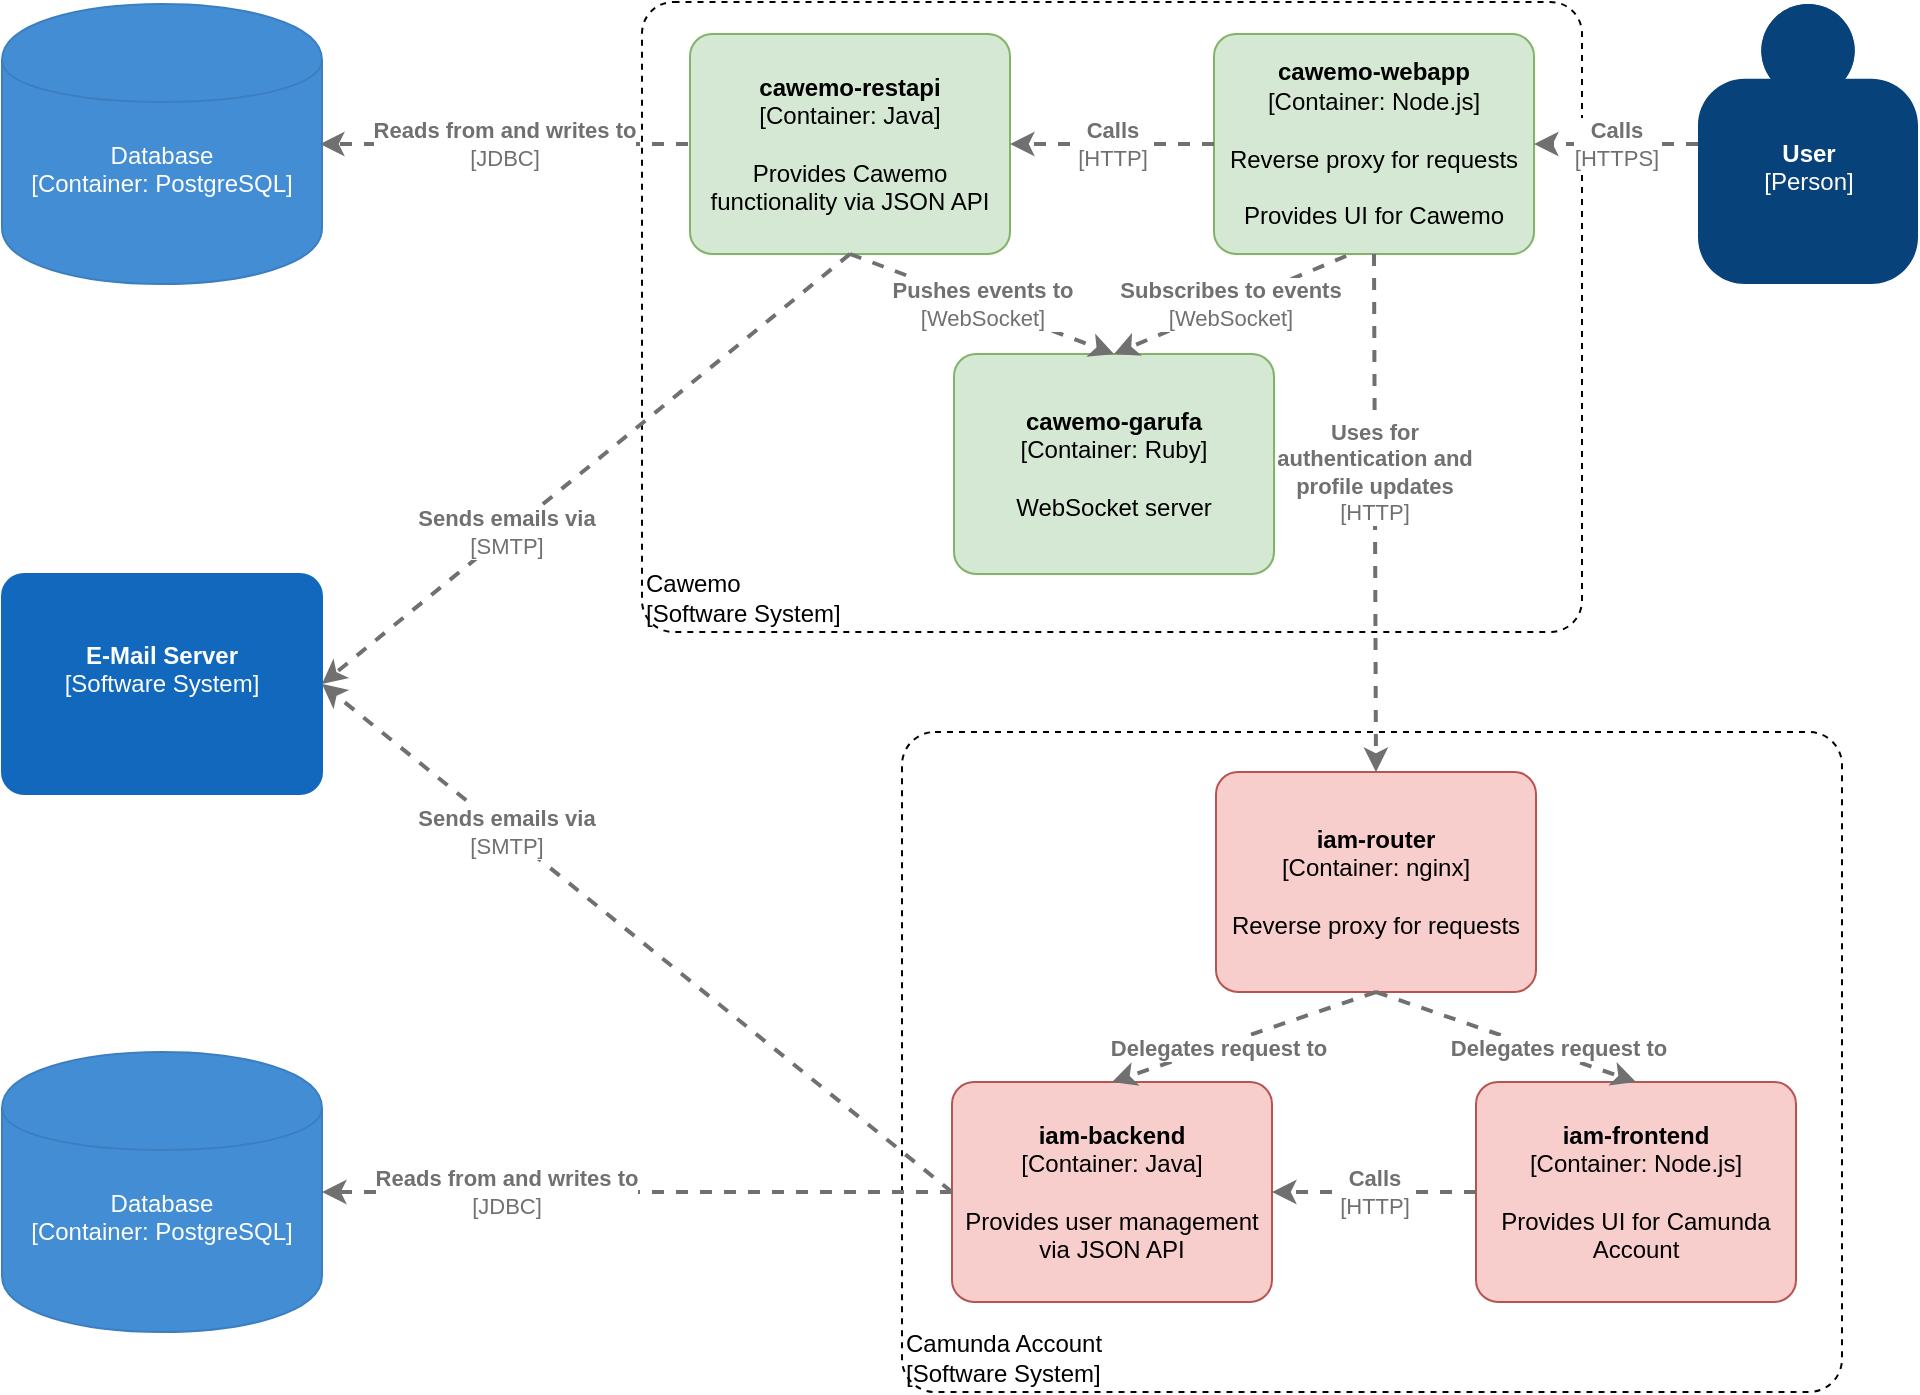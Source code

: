 <mxfile version="14.5.8"><diagram id="ZjoxZ3kA0_uSI05zC5Ln" name="Page-1"><mxGraphModel dx="946" dy="575" grid="1" gridSize="10" guides="1" tooltips="1" connect="1" arrows="1" fold="1" page="1" pageScale="1" pageWidth="3300" pageHeight="4681" math="0" shadow="0"><root><mxCell id="0"/><mxCell id="1" parent="0"/><object c4Type="Database" c4Technology="PostgreSQL" c4Description="" label="%c4Type%&lt;div&gt;[Container:&amp;nbsp;%c4Technology%]&lt;/div&gt;&lt;br&gt;&lt;div&gt;%c4Description%&lt;/div&gt;" placeholders="1" id="iIgTDWA60vKx-B8rZF8O-1"><mxCell style="shape=cylinder;whiteSpace=wrap;html=1;boundedLbl=1;labelBackgroundColor=none;fillColor=#438DD5;fontSize=12;fontColor=#ffffff;align=center;strokeColor=#3C7FC0;metaEdit=1;points=[[0.5,0,0],[1,0.25,0],[1,0.5,0],[1,0.75,0],[0.5,1,0],[0,0.75,0],[0,0.5,0],[0,0.25,0]];metaData={&quot;c4Type&quot;:{&quot;editable&quot;:false}};" vertex="1" parent="1"><mxGeometry x="460" y="181" width="160" height="140" as="geometry"/></mxCell></object><object placeholders="1" c4Type="Relationship" c4Technology="JDBC" c4Description="Reads from and writes to" label="&lt;div style=&quot;text-align: left&quot;&gt;&lt;div style=&quot;text-align: center&quot;&gt;&lt;b&gt;%c4Description%&lt;/b&gt;&lt;/div&gt;&lt;div style=&quot;text-align: center&quot;&gt;[%c4Technology%]&lt;/div&gt;&lt;/div&gt;" id="iIgTDWA60vKx-B8rZF8O-2"><mxCell style="edgeStyle=none;html=1;jettySize=auto;orthogonalLoop=1;strokeColor=#707070;strokeWidth=2;fontColor=#707070;jumpStyle=none;dashed=1;metaEdit=1;metaData={&quot;c4Type&quot;:{&quot;editable&quot;:false}};exitX=0;exitY=0.5;exitDx=0;exitDy=0;exitPerimeter=0;entryX=1;entryY=0.5;entryDx=0;entryDy=0;entryPerimeter=0;labelBackgroundColor=#ffffff;" edge="1" parent="1"><mxGeometry width="160" relative="1" as="geometry"><mxPoint x="803" y="251" as="sourcePoint"/><mxPoint x="619" y="251" as="targetPoint"/></mxGeometry></mxCell></object><object placeholders="1" c4Type="Database" c4Technology="PostgreSQL" c4Description="" label="%c4Type%&lt;div&gt;[Container:&amp;nbsp;%c4Technology%]&lt;/div&gt;&lt;br&gt;&lt;div&gt;%c4Description%&lt;/div&gt;" id="iIgTDWA60vKx-B8rZF8O-3"><mxCell style="shape=cylinder;whiteSpace=wrap;html=1;boundedLbl=1;labelBackgroundColor=none;fillColor=#438DD5;fontSize=12;fontColor=#ffffff;align=center;strokeColor=#3C7FC0;metaEdit=1;points=[[0.5,0,0],[1,0.25,0],[1,0.5,0],[1,0.75,0],[0.5,1,0],[0,0.75,0],[0,0.5,0],[0,0.25,0]];metaData={&quot;c4Type&quot;:{&quot;editable&quot;:false}};" vertex="1" parent="1"><mxGeometry x="460" y="705" width="160" height="140" as="geometry"/></mxCell></object><object placeholders="1" c4Name="E-Mail Server" c4Type="Software System" c4Description="" label="&lt;b&gt;%c4Name%&lt;/b&gt;&lt;div&gt;[%c4Type%]&lt;/div&gt;&lt;br&gt;&lt;div&gt;%c4Description%&lt;/div&gt;" id="iIgTDWA60vKx-B8rZF8O-4"><mxCell style="rounded=1;whiteSpace=wrap;html=1;labelBackgroundColor=none;fillColor=#1168BD;fontColor=#ffffff;align=center;arcSize=10;strokeColor=#1168BD;metaEdit=1;metaData={&quot;c4Type&quot;:{&quot;editable&quot;:false}};points=[[0.25,0,0],[0.5,0,0],[0.75,0,0],[1,0.25,0],[1,0.5,0],[1,0.75,0],[0.75,1,0],[0.5,1,0],[0.25,1,0],[0,0.75,0],[0,0.5,0],[0,0.25,0]];" vertex="1" parent="1"><mxGeometry x="460" y="466" width="160" height="110.0" as="geometry"/></mxCell></object><object placeholders="1" c4Name="Cawemo" c4Type="ExecutionEnvironment" c4Application="Software System" label="&lt;div style=&quot;text-align: left&quot;&gt;%c4Name%&lt;/div&gt;&lt;div style=&quot;text-align: left&quot;&gt;[%c4Application%]&lt;/div&gt;" id="iIgTDWA60vKx-B8rZF8O-5"><mxCell style="rounded=1;whiteSpace=wrap;html=1;labelBackgroundColor=none;fontColor=#000000;align=left;arcSize=5;strokeColor=#000000;verticalAlign=bottom;metaEdit=1;metaData={&quot;c4Type&quot;:{&quot;editable&quot;:false}};points=[[0.25,0,0],[0.5,0,0],[0.75,0,0],[1,0.25,0],[1,0.5,0],[1,0.75,0],[0.75,1,0],[0.5,1,0],[0.25,1,0],[0,0.75,0],[0,0.5,0],[0,0.25,0]];dashed=1;fillColor=none;" vertex="1" parent="1"><mxGeometry x="780" y="180" width="470" height="315" as="geometry"/></mxCell></object><object placeholders="1" c4Name="cawemo-restapi" c4Type="Container" c4Technology="Java" c4Description="Provides Cawemo functionality via JSON API" label="&lt;b&gt;%c4Name%&lt;/b&gt;&lt;div&gt;[%c4Type%: %c4Technology%]&lt;/div&gt;&lt;br&gt;&lt;div&gt;%c4Description%&lt;/div&gt;" id="iIgTDWA60vKx-B8rZF8O-6"><mxCell style="whiteSpace=wrap;html=1;labelBackgroundColor=none;fillColor=#d5e8d4;align=center;arcSize=10;strokeColor=#82b366;metaEdit=1;metaData={&quot;c4Type&quot;:{&quot;editable&quot;:false}};points=[[0.25,0,0],[0.5,0,0],[0.75,0,0],[1,0.25,0],[1,0.5,0],[1,0.75,0],[0.75,1,0],[0.5,1,0],[0.25,1,0],[0,0.75,0],[0,0.5,0],[0,0.25,0]];rounded=1;" vertex="1" parent="1"><mxGeometry x="804" y="196" width="160" height="110.0" as="geometry"/></mxCell></object><object placeholders="1" c4Name="cawemo-webapp" c4Type="Container" c4Technology="Node.js" c4Description="Reverse proxy for requests&#xA;&#xA;Provides UI for Cawemo" label="&lt;b&gt;%c4Name%&lt;/b&gt;&lt;div&gt;[%c4Type%: %c4Technology%]&lt;/div&gt;&lt;br&gt;&lt;div&gt;%c4Description%&lt;/div&gt;" id="iIgTDWA60vKx-B8rZF8O-7"><mxCell style="whiteSpace=wrap;html=1;labelBackgroundColor=none;fillColor=#d5e8d4;align=center;arcSize=10;strokeColor=#82b366;metaEdit=1;metaData={&quot;c4Type&quot;:{&quot;editable&quot;:false}};points=[[0.25,0,0],[0.5,0,0],[0.75,0,0],[1,0.25,0],[1,0.5,0],[1,0.75,0],[0.75,1,0],[0.5,1,0],[0.25,1,0],[0,0.75,0],[0,0.5,0],[0,0.25,0]];rounded=1;" vertex="1" parent="1"><mxGeometry x="1066" y="196" width="160" height="110.0" as="geometry"/></mxCell></object><object placeholders="1" c4Name="cawemo-garufa" c4Type="Container" c4Technology="Ruby" c4Description="WebSocket server" label="&lt;b&gt;%c4Name%&lt;/b&gt;&lt;div&gt;[%c4Type%: %c4Technology%]&lt;/div&gt;&lt;br&gt;&lt;div&gt;%c4Description%&lt;/div&gt;" id="iIgTDWA60vKx-B8rZF8O-8"><mxCell style="whiteSpace=wrap;html=1;labelBackgroundColor=none;fillColor=#d5e8d4;align=center;arcSize=10;strokeColor=#82b366;metaEdit=1;metaData={&quot;c4Type&quot;:{&quot;editable&quot;:false}};points=[[0.25,0,0],[0.5,0,0],[0.75,0,0],[1,0.25,0],[1,0.5,0],[1,0.75,0],[0.75,1,0],[0.5,1,0],[0.25,1,0],[0,0.75,0],[0,0.5,0],[0,0.25,0]];rounded=1;" vertex="1" parent="1"><mxGeometry x="936" y="356" width="160" height="110.0" as="geometry"/></mxCell></object><object placeholders="1" c4Type="Relationship" c4Technology="WebSocket" c4Description="Pushes events to" label="&lt;div style=&quot;text-align: left&quot;&gt;&lt;div style=&quot;text-align: center&quot;&gt;&lt;b&gt;%c4Description%&lt;/b&gt;&lt;/div&gt;&lt;div style=&quot;text-align: center&quot;&gt;[%c4Technology%]&lt;/div&gt;&lt;/div&gt;" id="iIgTDWA60vKx-B8rZF8O-9"><mxCell style="edgeStyle=none;html=1;entryX=0.5;entryY=0;jettySize=auto;orthogonalLoop=1;strokeColor=#707070;strokeWidth=2;fontColor=#707070;jumpStyle=none;dashed=1;metaEdit=1;metaData={&quot;c4Type&quot;:{&quot;editable&quot;:false}};exitX=0.5;exitY=1;exitDx=0;exitDy=0;exitPerimeter=0;entryDx=0;entryDy=0;entryPerimeter=0;" edge="1" parent="1" source="iIgTDWA60vKx-B8rZF8O-6" target="iIgTDWA60vKx-B8rZF8O-8"><mxGeometry x="780" y="180" width="160" as="geometry"><mxPoint x="958" y="356" as="sourcePoint"/><mxPoint x="1118" y="356" as="targetPoint"/></mxGeometry></mxCell></object><object placeholders="1" c4Type="Relationship" c4Technology="HTTP" c4Description="Calls" label="&lt;div style=&quot;text-align: left&quot;&gt;&lt;div style=&quot;text-align: center&quot;&gt;&lt;b&gt;%c4Description%&lt;/b&gt;&lt;/div&gt;&lt;div style=&quot;text-align: center&quot;&gt;[%c4Technology%]&lt;/div&gt;&lt;/div&gt;" id="iIgTDWA60vKx-B8rZF8O-10"><mxCell style="edgeStyle=none;html=1;entryX=1;entryY=0.5;jettySize=auto;orthogonalLoop=1;strokeColor=#707070;strokeWidth=2;fontColor=#707070;jumpStyle=none;dashed=1;metaEdit=1;metaData={&quot;c4Type&quot;:{&quot;editable&quot;:false}};exitX=0;exitY=0.5;exitDx=0;exitDy=0;exitPerimeter=0;entryDx=0;entryDy=0;entryPerimeter=0;" edge="1" parent="1" source="iIgTDWA60vKx-B8rZF8O-7" target="iIgTDWA60vKx-B8rZF8O-6"><mxGeometry x="780" y="180" width="160" as="geometry"><mxPoint x="668" y="266" as="sourcePoint"/><mxPoint x="828" y="266" as="targetPoint"/></mxGeometry></mxCell></object><object placeholders="1" c4Type="Relationship" c4Technology="WebSocket" c4Description="Subscribes to events" label="&lt;div style=&quot;text-align: left&quot;&gt;&lt;div style=&quot;text-align: center&quot;&gt;&lt;b&gt;%c4Description%&lt;/b&gt;&lt;/div&gt;&lt;div style=&quot;text-align: center&quot;&gt;[%c4Technology%]&lt;/div&gt;&lt;/div&gt;" id="iIgTDWA60vKx-B8rZF8O-11"><mxCell style="edgeStyle=none;html=1;entryX=0.5;entryY=0;jettySize=auto;orthogonalLoop=1;strokeColor=#707070;strokeWidth=2;fontColor=#707070;jumpStyle=none;dashed=1;metaEdit=1;metaData={&quot;c4Type&quot;:{&quot;editable&quot;:false}};exitX=0.413;exitY=1.009;exitDx=0;exitDy=0;exitPerimeter=0;entryDx=0;entryDy=0;entryPerimeter=0;" edge="1" parent="1" source="iIgTDWA60vKx-B8rZF8O-7" target="iIgTDWA60vKx-B8rZF8O-8"><mxGeometry x="780" y="180" width="160" as="geometry"><mxPoint x="968" y="296" as="sourcePoint"/><mxPoint x="1128" y="296" as="targetPoint"/></mxGeometry></mxCell></object><object placeholders="1" c4Name="Camunda Account" c4Type="ExecutionEnvironment" c4Application="Software System" label="&lt;div style=&quot;text-align: left&quot;&gt;%c4Name%&lt;/div&gt;&lt;div style=&quot;text-align: left&quot;&gt;[%c4Application%]&lt;/div&gt;" id="iIgTDWA60vKx-B8rZF8O-12"><mxCell style="rounded=1;whiteSpace=wrap;html=1;labelBackgroundColor=none;fontColor=#000000;align=left;arcSize=5;strokeColor=#000000;verticalAlign=bottom;metaEdit=1;metaData={&quot;c4Type&quot;:{&quot;editable&quot;:false}};points=[[0.25,0,0],[0.5,0,0],[0.75,0,0],[1,0.25,0],[1,0.5,0],[1,0.75,0],[0.75,1,0],[0.5,1,0],[0.25,1,0],[0,0.75,0],[0,0.5,0],[0,0.25,0]];dashed=1;fillColor=none;" vertex="1" parent="1"><mxGeometry x="910" y="545" width="470" height="330" as="geometry"/></mxCell></object><object placeholders="1" c4Name="iam-frontend" c4Type="Container" c4Technology="Node.js" c4Description="Provides UI for Camunda Account" label="&lt;b&gt;%c4Name%&lt;/b&gt;&lt;div&gt;[%c4Type%: %c4Technology%]&lt;/div&gt;&lt;br&gt;&lt;div&gt;%c4Description%&lt;/div&gt;" id="iIgTDWA60vKx-B8rZF8O-13"><mxCell style="whiteSpace=wrap;html=1;labelBackgroundColor=none;fillColor=#f8cecc;align=center;arcSize=10;strokeColor=#b85450;metaEdit=1;metaData={&quot;c4Type&quot;:{&quot;editable&quot;:false}};points=[[0.25,0,0],[0.5,0,0],[0.75,0,0],[1,0.25,0],[1,0.5,0],[1,0.75,0],[0.75,1,0],[0.5,1,0],[0.25,1,0],[0,0.75,0],[0,0.5,0],[0,0.25,0]];rounded=1;" vertex="1" parent="1"><mxGeometry x="1197" y="720" width="160" height="110.0" as="geometry"/></mxCell></object><object placeholders="1" c4Name="iam-backend" c4Type="Container" c4Technology="Java" c4Description="Provides user management via JSON API" label="&lt;b&gt;%c4Name%&lt;/b&gt;&lt;div&gt;[%c4Type%: %c4Technology%]&lt;/div&gt;&lt;br&gt;&lt;div&gt;%c4Description%&lt;/div&gt;" id="iIgTDWA60vKx-B8rZF8O-14"><mxCell style="whiteSpace=wrap;html=1;labelBackgroundColor=none;fillColor=#f8cecc;align=center;arcSize=10;strokeColor=#b85450;metaEdit=1;metaData={&quot;c4Type&quot;:{&quot;editable&quot;:false}};points=[[0.25,0,0],[0.5,0,0],[0.75,0,0],[1,0.25,0],[1,0.5,0],[1,0.75,0],[0.75,1,0],[0.5,1,0],[0.25,1,0],[0,0.75,0],[0,0.5,0],[0,0.25,0]];rounded=1;" vertex="1" parent="1"><mxGeometry x="935" y="720" width="160" height="110.0" as="geometry"/></mxCell></object><object placeholders="1" c4Name="iam-router" c4Type="Container" c4Technology="nginx" c4Description="Reverse proxy for requests" label="&lt;b&gt;%c4Name%&lt;/b&gt;&lt;div&gt;[%c4Type%: %c4Technology%]&lt;/div&gt;&lt;br&gt;&lt;div&gt;%c4Description%&lt;/div&gt;" id="iIgTDWA60vKx-B8rZF8O-15"><mxCell style="whiteSpace=wrap;html=1;labelBackgroundColor=none;fillColor=#f8cecc;align=center;arcSize=10;strokeColor=#b85450;metaEdit=1;metaData={&quot;c4Type&quot;:{&quot;editable&quot;:false}};points=[[0.25,0,0],[0.5,0,0],[0.75,0,0],[1,0.25,0],[1,0.5,0],[1,0.75,0],[0.75,1,0],[0.5,1,0],[0.25,1,0],[0,0.75,0],[0,0.5,0],[0,0.25,0]];rounded=1;" vertex="1" parent="1"><mxGeometry x="1067" y="565" width="160" height="110.0" as="geometry"/></mxCell></object><object placeholders="1" c4Type="Relationship" c4Technology="HTTP" c4Description="Calls" label="&lt;div style=&quot;text-align: left&quot;&gt;&lt;div style=&quot;text-align: center&quot;&gt;&lt;b&gt;%c4Description%&lt;/b&gt;&lt;/div&gt;&lt;div style=&quot;text-align: center&quot;&gt;[%c4Technology%]&lt;/div&gt;&lt;/div&gt;" id="iIgTDWA60vKx-B8rZF8O-16"><mxCell style="edgeStyle=none;rounded=0;html=1;jettySize=auto;orthogonalLoop=1;strokeColor=#707070;strokeWidth=2;fontColor=#707070;jumpStyle=none;dashed=1;metaEdit=1;metaData={&quot;c4Type&quot;:{&quot;editable&quot;:false}};exitX=0;exitY=0.5;exitDx=0;exitDy=0;exitPerimeter=0;" edge="1" parent="1" source="iIgTDWA60vKx-B8rZF8O-13" target="iIgTDWA60vKx-B8rZF8O-14"><mxGeometry x="910" y="545" width="160" as="geometry"><mxPoint x="900" y="630" as="sourcePoint"/><mxPoint x="1060" y="630" as="targetPoint"/></mxGeometry></mxCell></object><object placeholders="1" c4Type="Relationship" c4Technology="SMTP" c4Description="Sends emails via" label="&lt;div style=&quot;text-align: left&quot;&gt;&lt;div style=&quot;text-align: center&quot;&gt;&lt;b&gt;%c4Description%&lt;/b&gt;&lt;/div&gt;&lt;div style=&quot;text-align: center&quot;&gt;[%c4Technology%]&lt;/div&gt;&lt;/div&gt;" id="iIgTDWA60vKx-B8rZF8O-17"><mxCell style="edgeStyle=none;rounded=0;html=1;entryX=1;entryY=0.5;jettySize=auto;orthogonalLoop=1;strokeColor=#707070;strokeWidth=2;fontColor=#707070;jumpStyle=none;dashed=1;metaEdit=1;metaData={&quot;c4Type&quot;:{&quot;editable&quot;:false}};labelBackgroundColor=#ffffff;exitX=0;exitY=0.5;exitDx=0;exitDy=0;exitPerimeter=0;entryDx=0;entryDy=0;entryPerimeter=0;" edge="1" parent="1" source="iIgTDWA60vKx-B8rZF8O-14" target="iIgTDWA60vKx-B8rZF8O-4"><mxGeometry x="0.416" width="160" relative="1" as="geometry"><mxPoint x="750" y="655" as="sourcePoint"/><mxPoint x="620" y="530" as="targetPoint"/><mxPoint as="offset"/></mxGeometry></mxCell></object><object placeholders="1" c4Type="Relationship" c4Technology="JDBC" c4Description="Reads from and writes to" label="&lt;div style=&quot;text-align: left&quot;&gt;&lt;div style=&quot;text-align: center&quot;&gt;&lt;b&gt;%c4Description%&lt;/b&gt;&lt;/div&gt;&lt;div style=&quot;text-align: center&quot;&gt;[%c4Technology%]&lt;/div&gt;&lt;/div&gt;" id="iIgTDWA60vKx-B8rZF8O-18"><mxCell style="edgeStyle=none;rounded=0;html=1;jettySize=auto;orthogonalLoop=1;strokeColor=#707070;strokeWidth=2;fontColor=#707070;jumpStyle=none;dashed=1;metaEdit=1;metaData={&quot;c4Type&quot;:{&quot;editable&quot;:false}};exitX=0;exitY=0.5;exitDx=0;exitDy=0;exitPerimeter=0;entryX=1;entryY=0.5;entryDx=0;entryDy=0;entryPerimeter=0;labelBackgroundColor=#ffffff;" edge="1" parent="1" source="iIgTDWA60vKx-B8rZF8O-14" target="iIgTDWA60vKx-B8rZF8O-3"><mxGeometry x="0.416" width="160" relative="1" as="geometry"><mxPoint x="800" y="810" as="sourcePoint"/><mxPoint x="780" y="775" as="targetPoint"/><Array as="points"/><mxPoint as="offset"/></mxGeometry></mxCell></object><object placeholders="1" c4Type="Relationship" c4Technology="SMTP" c4Description="Sends emails via" label="&lt;div style=&quot;text-align: left&quot;&gt;&lt;div style=&quot;text-align: center&quot;&gt;&lt;b&gt;%c4Description%&lt;/b&gt;&lt;/div&gt;&lt;div style=&quot;text-align: center&quot;&gt;[%c4Technology%]&lt;/div&gt;&lt;/div&gt;" id="iIgTDWA60vKx-B8rZF8O-19"><mxCell style="edgeStyle=none;rounded=0;html=1;entryX=1;entryY=0.5;jettySize=auto;orthogonalLoop=1;strokeColor=#707070;strokeWidth=2;fontColor=#707070;jumpStyle=none;dashed=1;metaEdit=1;metaData={&quot;c4Type&quot;:{&quot;editable&quot;:false}};labelBackgroundColor=#ffffff;entryDx=0;entryDy=0;entryPerimeter=0;exitX=0.5;exitY=1;exitDx=0;exitDy=0;exitPerimeter=0;" edge="1" parent="1" source="iIgTDWA60vKx-B8rZF8O-6" target="iIgTDWA60vKx-B8rZF8O-4"><mxGeometry x="0.298" y="-1" width="160" relative="1" as="geometry"><mxPoint x="850" y="525" as="sourcePoint"/><mxPoint x="620" y="530" as="targetPoint"/><mxPoint as="offset"/></mxGeometry></mxCell></object><object placeholders="1" c4Type="Relationship" c4Technology="HTTP" c4Description="Uses for &#xA;authentication and&#xA;profile updates" label="&lt;div style=&quot;text-align: left&quot;&gt;&lt;div style=&quot;text-align: center&quot;&gt;&lt;b&gt;%c4Description%&lt;/b&gt;&lt;/div&gt;&lt;div style=&quot;text-align: center&quot;&gt;[%c4Technology%]&lt;/div&gt;&lt;/div&gt;" id="iIgTDWA60vKx-B8rZF8O-20"><mxCell style="edgeStyle=none;rounded=0;html=1;jettySize=auto;orthogonalLoop=1;strokeColor=#707070;strokeWidth=2;fontColor=#707070;jumpStyle=none;dashed=1;metaEdit=1;metaData={&quot;c4Type&quot;:{&quot;editable&quot;:false}};exitX=0.5;exitY=1;exitDx=0;exitDy=0;exitPerimeter=0;entryX=0.5;entryY=0;entryDx=0;entryDy=0;entryPerimeter=0;labelBackgroundColor=#ffffff;" edge="1" parent="1" source="iIgTDWA60vKx-B8rZF8O-7" target="iIgTDWA60vKx-B8rZF8O-15"><mxGeometry x="-0.158" width="160" relative="1" as="geometry"><mxPoint x="980" y="540" as="sourcePoint"/><mxPoint x="1320" y="530" as="targetPoint"/><mxPoint as="offset"/></mxGeometry></mxCell></object><mxCell id="iIgTDWA60vKx-B8rZF8O-21" value="" style="endArrow=classic;html=1;labelBackgroundColor=#ffffff;rounded=0;strokeWidth=2;dashed=1;strokeColor=#707070;fontColor=#707070;exitX=0.5;exitY=1;exitDx=0;exitDy=0;exitPerimeter=0;entryX=0.5;entryY=0;entryDx=0;entryDy=0;entryPerimeter=0;" edge="1" parent="1" source="iIgTDWA60vKx-B8rZF8O-15" target="iIgTDWA60vKx-B8rZF8O-14"><mxGeometry width="50" height="50" relative="1" as="geometry"><mxPoint x="810" y="555" as="sourcePoint"/><mxPoint x="860" y="505" as="targetPoint"/></mxGeometry></mxCell><mxCell id="iIgTDWA60vKx-B8rZF8O-22" value="&lt;span&gt;Delegates request to&lt;/span&gt;" style="edgeLabel;html=1;align=center;verticalAlign=middle;resizable=0;points=[];fontColor=#707070;fontStyle=1" vertex="1" connectable="0" parent="iIgTDWA60vKx-B8rZF8O-21"><mxGeometry x="0.495" y="-4" relative="1" as="geometry"><mxPoint x="20.4" y="-2" as="offset"/></mxGeometry></mxCell><mxCell id="iIgTDWA60vKx-B8rZF8O-23" value="" style="endArrow=classic;html=1;labelBackgroundColor=#ffffff;rounded=0;strokeWidth=2;dashed=1;strokeColor=#707070;fontColor=#707070;exitX=0.5;exitY=1;exitDx=0;exitDy=0;exitPerimeter=0;entryX=0.5;entryY=0;entryDx=0;entryDy=0;entryPerimeter=0;" edge="1" parent="1" source="iIgTDWA60vKx-B8rZF8O-15" target="iIgTDWA60vKx-B8rZF8O-13"><mxGeometry width="50" height="50" relative="1" as="geometry"><mxPoint x="1150" y="685" as="sourcePoint"/><mxPoint x="1018" y="730" as="targetPoint"/></mxGeometry></mxCell><mxCell id="iIgTDWA60vKx-B8rZF8O-24" value="&lt;span&gt;Delegates request to&lt;/span&gt;" style="edgeLabel;html=1;align=center;verticalAlign=middle;resizable=0;points=[];fontColor=#707070;fontStyle=1" vertex="1" connectable="0" parent="iIgTDWA60vKx-B8rZF8O-23"><mxGeometry x="0.495" y="-4" relative="1" as="geometry"><mxPoint x="-5.41" y="-9.26" as="offset"/></mxGeometry></mxCell><object placeholders="1" c4Name="User" c4Type="Person" c4Description="" label="&lt;b&gt;%c4Name%&lt;/b&gt;&lt;div&gt;[%c4Type%]&lt;/div&gt;&lt;br&gt;&lt;div&gt;%c4Description%&lt;/div&gt;" id="iIgTDWA60vKx-B8rZF8O-25"><mxCell style="html=1;dashed=0;whitespace=wrap;fillColor=#08427b;strokeColor=none;fontColor=#ffffff;shape=mxgraph.c4.person;align=center;metaEdit=1;points=[[0.5,0,0],[1,0.5,0],[1,0.75,0],[0.75,1,0],[0.5,1,0],[0.25,1,0],[0,0.75,0],[0,0.5,0]];metaData={&quot;c4Type&quot;:{&quot;editable&quot;:false}};" vertex="1" parent="1"><mxGeometry x="1308" y="181" width="110.0" height="140" as="geometry"/></mxCell></object><object placeholders="1" c4Type="Relationship" c4Technology="HTTPS" c4Description="Calls" label="&lt;div style=&quot;text-align: left&quot;&gt;&lt;div style=&quot;text-align: center&quot;&gt;&lt;b&gt;%c4Description%&lt;/b&gt;&lt;/div&gt;&lt;div style=&quot;text-align: center&quot;&gt;[%c4Technology%]&lt;/div&gt;&lt;/div&gt;" id="iIgTDWA60vKx-B8rZF8O-26"><mxCell style="edgeStyle=none;rounded=0;html=1;entryX=1;entryY=0.5;jettySize=auto;orthogonalLoop=1;strokeColor=#707070;strokeWidth=2;fontColor=#707070;jumpStyle=none;dashed=1;metaEdit=1;metaData={&quot;c4Type&quot;:{&quot;editable&quot;:false}};exitX=0;exitY=0.5;exitDx=0;exitDy=0;exitPerimeter=0;entryDx=0;entryDy=0;entryPerimeter=0;" edge="1" parent="1" source="iIgTDWA60vKx-B8rZF8O-25" target="iIgTDWA60vKx-B8rZF8O-7"><mxGeometry width="160" relative="1" as="geometry"><mxPoint x="980" y="480" as="sourcePoint"/><mxPoint x="1140" y="480" as="targetPoint"/></mxGeometry></mxCell></object></root></mxGraphModel></diagram></mxfile>